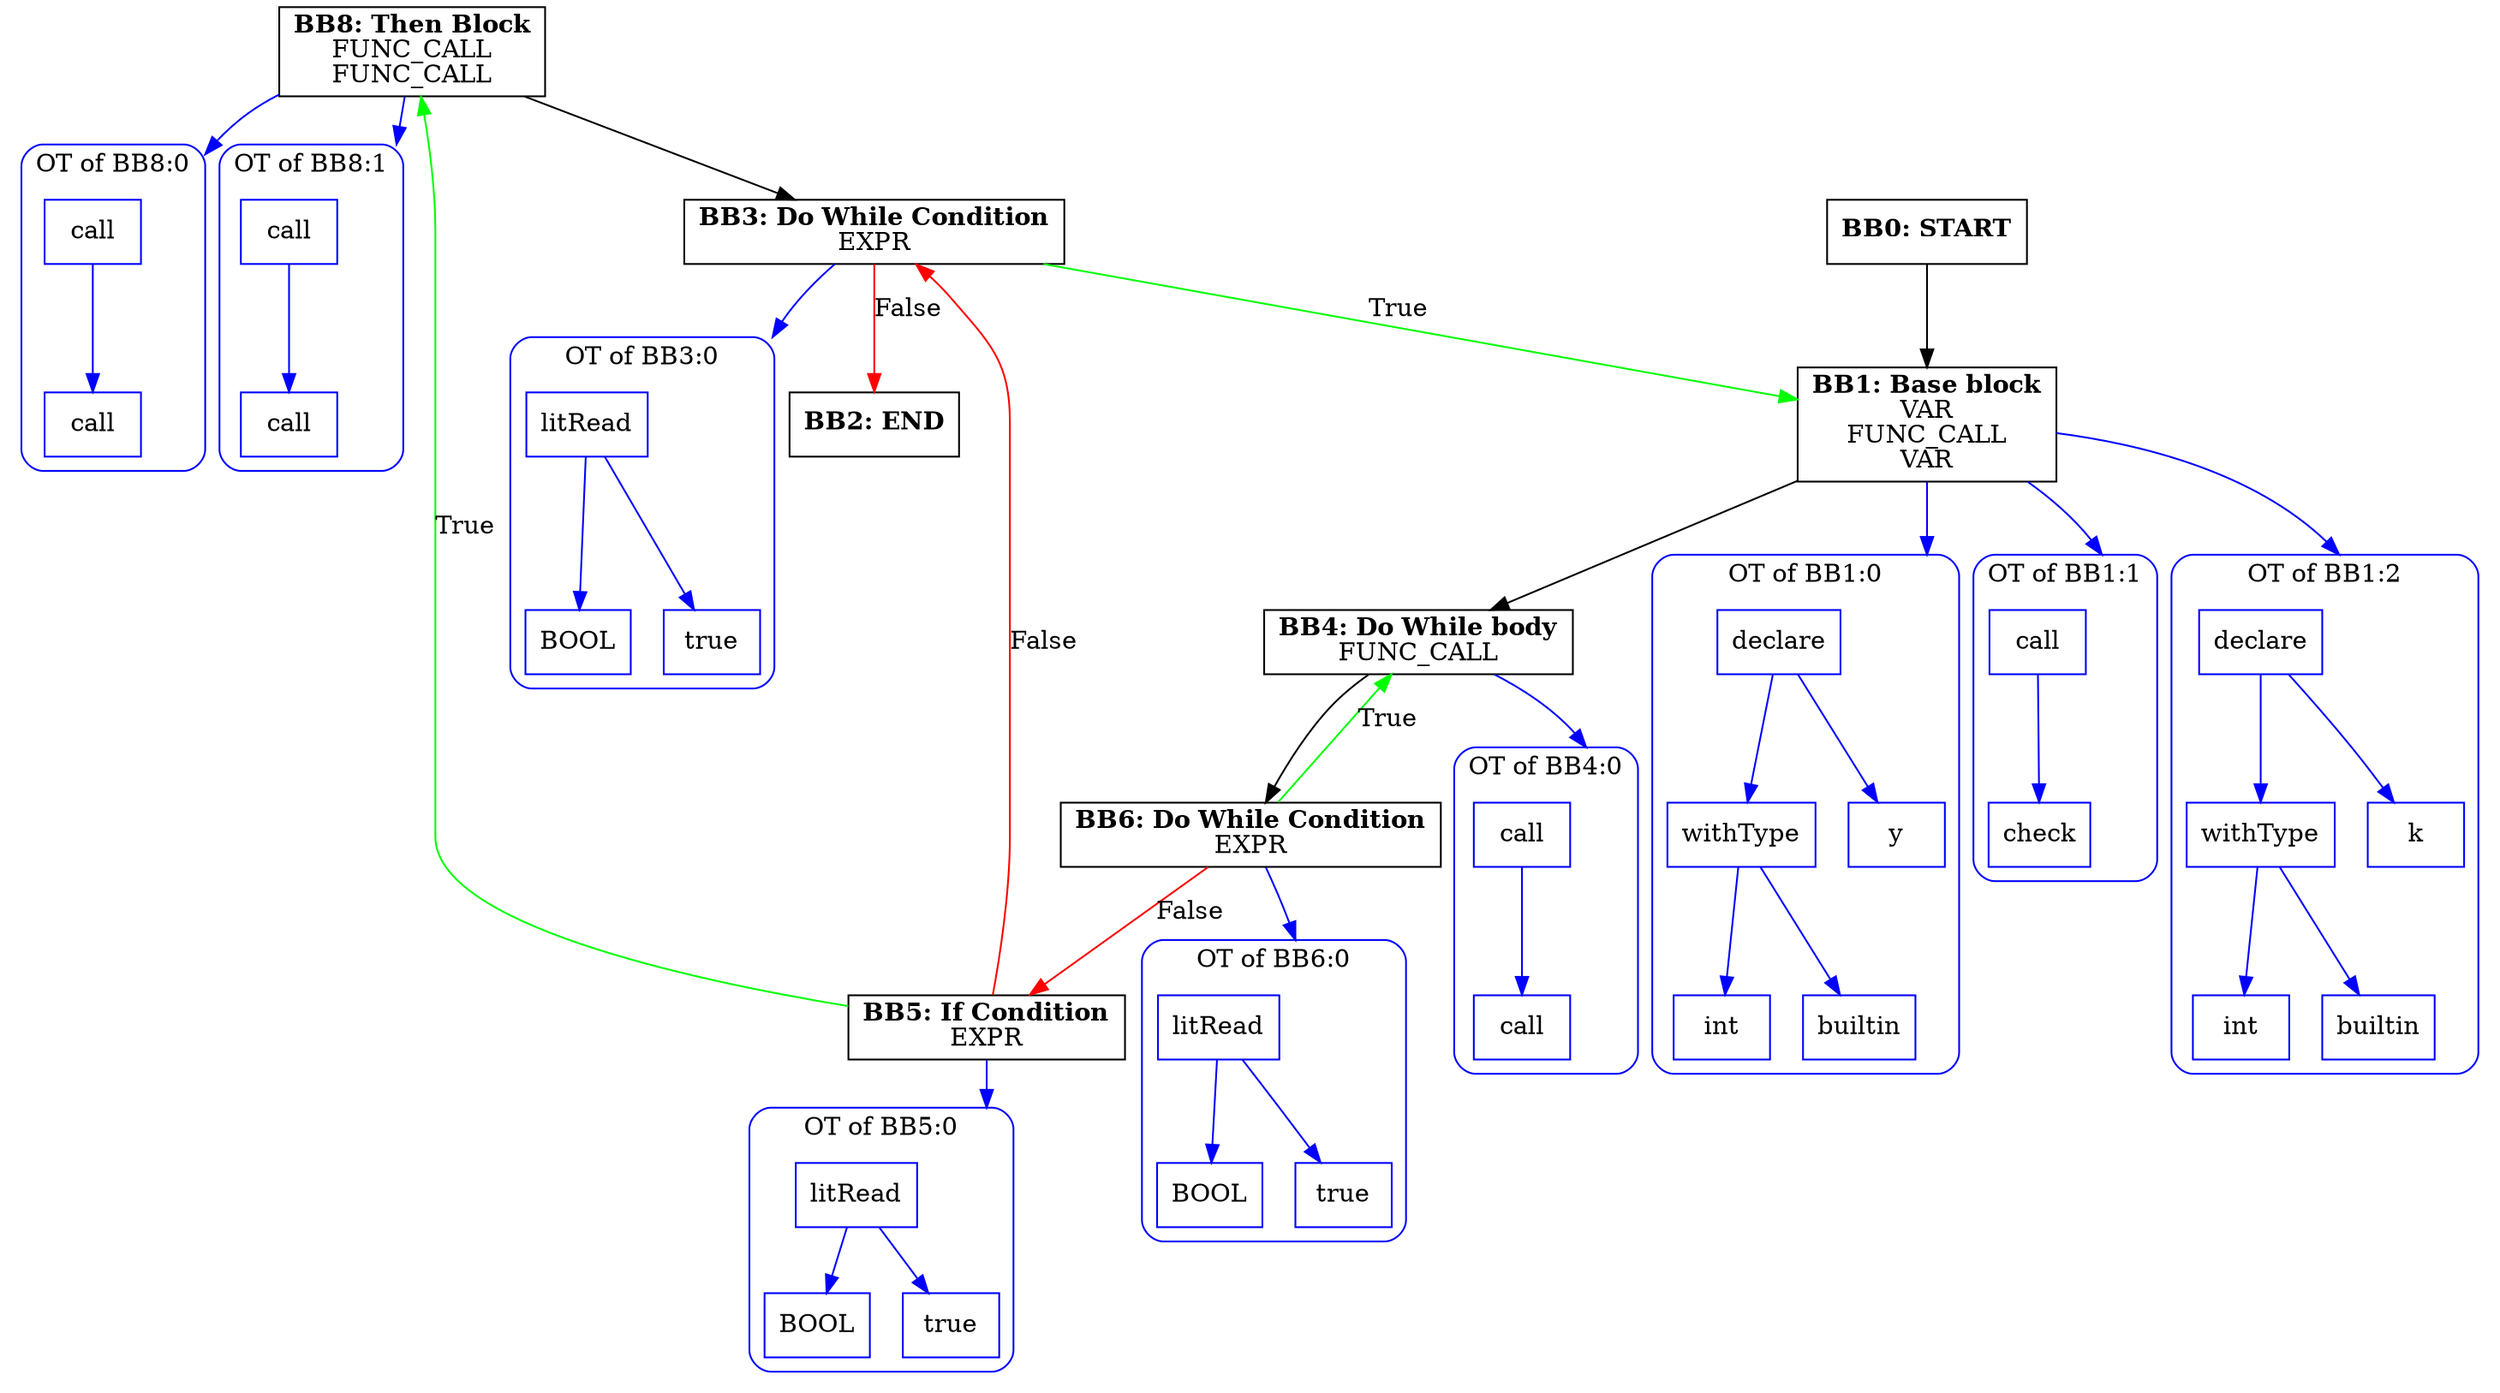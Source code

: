 digraph CFG {
    compound=true;
    graph [splines=true];
    node [shape=rectangle];

    BB8 [label=<<B>BB8: Then Block</B><BR ALIGN="CENTER"/>FUNC_CALL<BR ALIGN="CENTER"/>FUNC_CALL<BR ALIGN="CENTER"/>>];
    subgraph cluster_instruction0 {
        label = "OT of BB8:0";
        style=rounded;
        color=blue;
        entry0 [shape=point, style=invis];
        node0 [label="call", color=blue];
        node1 [label="call", color=blue];
        node0 -> node1[color=blue];
    }
    BB8 -> entry0 [lhead=cluster_instruction0, color=blue];
    subgraph cluster_instruction1 {
        label = "OT of BB8:1";
        style=rounded;
        color=blue;
        entry1 [shape=point, style=invis];
        node2 [label="call", color=blue];
        node3 [label="call", color=blue];
        node2 -> node3[color=blue];
    }
    BB8 -> entry1 [lhead=cluster_instruction1, color=blue];
    BB6 [label=<<B>BB6: Do While Condition</B><BR ALIGN="CENTER"/>EXPR<BR ALIGN="CENTER"/>>];
    subgraph cluster_instruction2 {
        label = "OT of BB6:0";
        style=rounded;
        color=blue;
        entry2 [shape=point, style=invis];
        node4 [label="litRead", color=blue];
        node5 [label="BOOL", color=blue];
        node4 -> node5[color=blue];
        node6 [label="true", color=blue];
        node4 -> node6[color=blue];
    }
    BB6 -> entry2 [lhead=cluster_instruction2, color=blue];
    BB5 [label=<<B>BB5: If Condition</B><BR ALIGN="CENTER"/>EXPR<BR ALIGN="CENTER"/>>];
    subgraph cluster_instruction3 {
        label = "OT of BB5:0";
        style=rounded;
        color=blue;
        entry3 [shape=point, style=invis];
        node7 [label="litRead", color=blue];
        node8 [label="BOOL", color=blue];
        node7 -> node8[color=blue];
        node9 [label="true", color=blue];
        node7 -> node9[color=blue];
    }
    BB5 -> entry3 [lhead=cluster_instruction3, color=blue];
    BB4 [label=<<B>BB4: Do While body</B><BR ALIGN="CENTER"/>FUNC_CALL<BR ALIGN="CENTER"/>>];
    subgraph cluster_instruction4 {
        label = "OT of BB4:0";
        style=rounded;
        color=blue;
        entry4 [shape=point, style=invis];
        node10 [label="call", color=blue];
        node11 [label="call", color=blue];
        node10 -> node11[color=blue];
    }
    BB4 -> entry4 [lhead=cluster_instruction4, color=blue];
    BB3 [label=<<B>BB3: Do While Condition</B><BR ALIGN="CENTER"/>EXPR<BR ALIGN="CENTER"/>>];
    subgraph cluster_instruction5 {
        label = "OT of BB3:0";
        style=rounded;
        color=blue;
        entry5 [shape=point, style=invis];
        node12 [label="litRead", color=blue];
        node13 [label="BOOL", color=blue];
        node12 -> node13[color=blue];
        node14 [label="true", color=blue];
        node12 -> node14[color=blue];
    }
    BB3 -> entry5 [lhead=cluster_instruction5, color=blue];
    BB2 [label=<<B>BB2: END</B><BR ALIGN="CENTER"/>>];
    BB1 [label=<<B>BB1: Base block</B><BR ALIGN="CENTER"/>VAR<BR ALIGN="CENTER"/>FUNC_CALL<BR ALIGN="CENTER"/>VAR<BR ALIGN="CENTER"/>>];
    subgraph cluster_instruction6 {
        label = "OT of BB1:0";
        style=rounded;
        color=blue;
        entry6 [shape=point, style=invis];
        node15 [label="declare", color=blue];
        node16 [label="withType", color=blue];
        node17 [label="int", color=blue];
        node16 -> node17[color=blue];
        node18 [label="builtin", color=blue];
        node16 -> node18[color=blue];
        node15 -> node16[color=blue];
        node19 [label="y", color=blue];
        node15 -> node19[color=blue];
    }
    BB1 -> entry6 [lhead=cluster_instruction6, color=blue];
    subgraph cluster_instruction7 {
        label = "OT of BB1:1";
        style=rounded;
        color=blue;
        entry7 [shape=point, style=invis];
        node20 [label="call", color=blue];
        node21 [label="check", color=blue];
        node20 -> node21[color=blue];
    }
    BB1 -> entry7 [lhead=cluster_instruction7, color=blue];
    subgraph cluster_instruction8 {
        label = "OT of BB1:2";
        style=rounded;
        color=blue;
        entry8 [shape=point, style=invis];
        node22 [label="declare", color=blue];
        node23 [label="withType", color=blue];
        node24 [label="int", color=blue];
        node23 -> node24[color=blue];
        node25 [label="builtin", color=blue];
        node23 -> node25[color=blue];
        node22 -> node23[color=blue];
        node26 [label="k", color=blue];
        node22 -> node26[color=blue];
    }
    BB1 -> entry8 [lhead=cluster_instruction8, color=blue];
    BB0 [label=<<B>BB0: START</B><BR ALIGN="CENTER"/>>];

    BB8 -> BB3;
    BB6 -> BB5 [label="False", color=red];
    BB6 -> BB4 [label="True", color=green];
    BB5 -> BB3 [label="False", color=red];
    BB5 -> BB8 [label="True", color=green];
    BB4 -> BB6;
    BB3 -> BB2 [label="False", color=red];
    BB3 -> BB1 [label="True", color=green];
    BB1 -> BB4;
    BB0 -> BB1;
}
